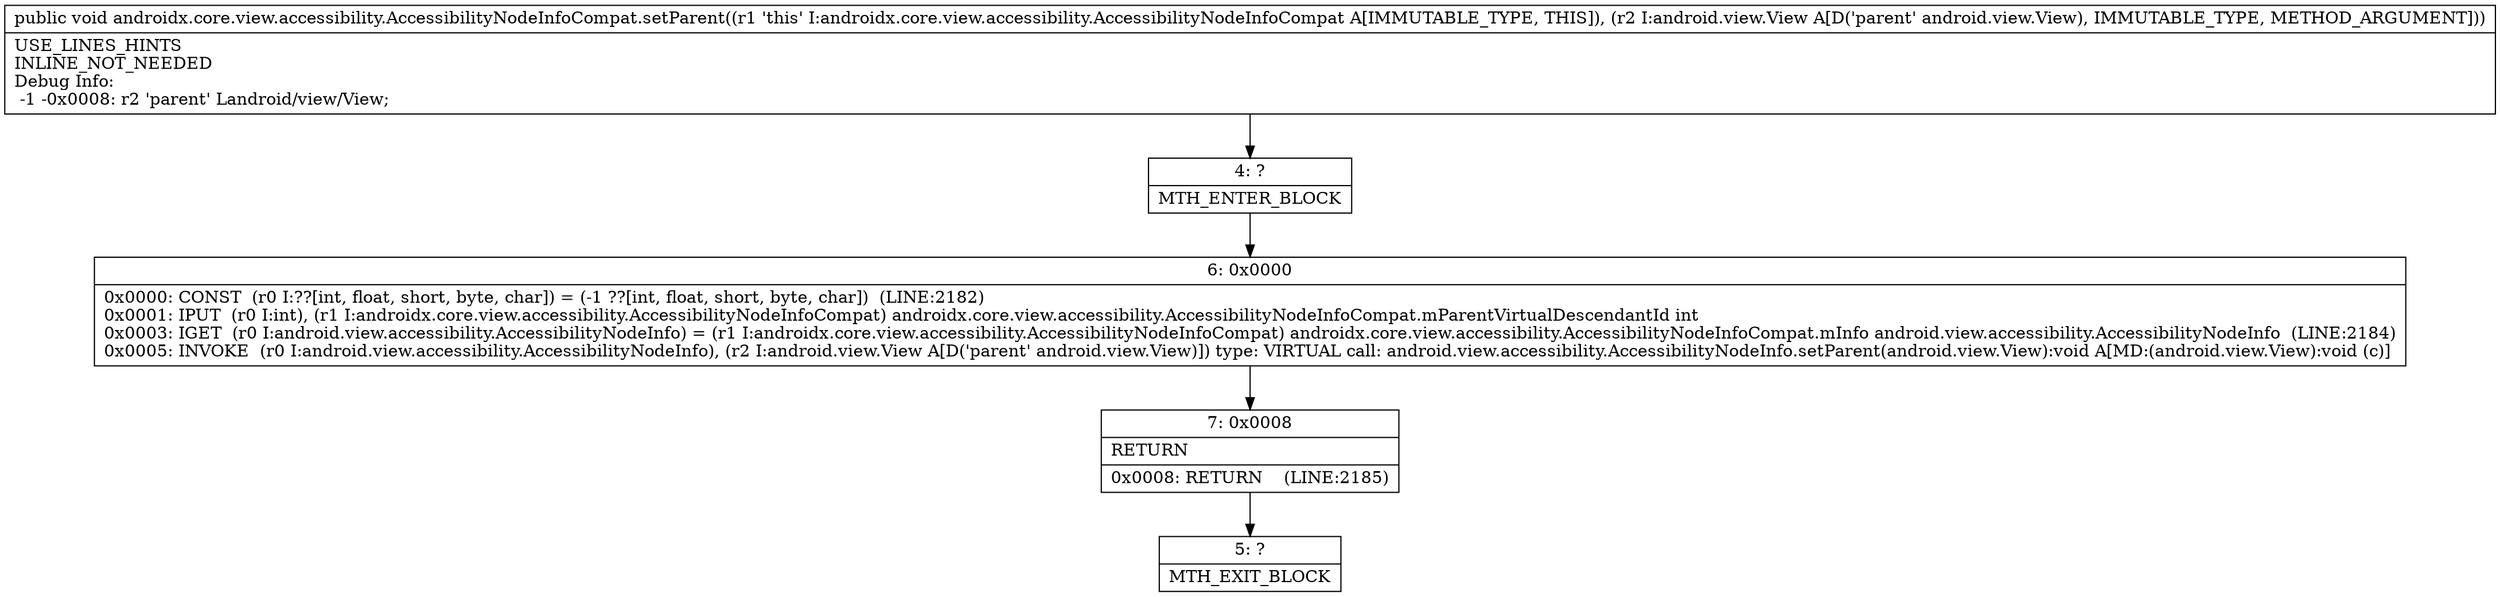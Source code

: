 digraph "CFG forandroidx.core.view.accessibility.AccessibilityNodeInfoCompat.setParent(Landroid\/view\/View;)V" {
Node_4 [shape=record,label="{4\:\ ?|MTH_ENTER_BLOCK\l}"];
Node_6 [shape=record,label="{6\:\ 0x0000|0x0000: CONST  (r0 I:??[int, float, short, byte, char]) = (\-1 ??[int, float, short, byte, char])  (LINE:2182)\l0x0001: IPUT  (r0 I:int), (r1 I:androidx.core.view.accessibility.AccessibilityNodeInfoCompat) androidx.core.view.accessibility.AccessibilityNodeInfoCompat.mParentVirtualDescendantId int \l0x0003: IGET  (r0 I:android.view.accessibility.AccessibilityNodeInfo) = (r1 I:androidx.core.view.accessibility.AccessibilityNodeInfoCompat) androidx.core.view.accessibility.AccessibilityNodeInfoCompat.mInfo android.view.accessibility.AccessibilityNodeInfo  (LINE:2184)\l0x0005: INVOKE  (r0 I:android.view.accessibility.AccessibilityNodeInfo), (r2 I:android.view.View A[D('parent' android.view.View)]) type: VIRTUAL call: android.view.accessibility.AccessibilityNodeInfo.setParent(android.view.View):void A[MD:(android.view.View):void (c)]\l}"];
Node_7 [shape=record,label="{7\:\ 0x0008|RETURN\l|0x0008: RETURN    (LINE:2185)\l}"];
Node_5 [shape=record,label="{5\:\ ?|MTH_EXIT_BLOCK\l}"];
MethodNode[shape=record,label="{public void androidx.core.view.accessibility.AccessibilityNodeInfoCompat.setParent((r1 'this' I:androidx.core.view.accessibility.AccessibilityNodeInfoCompat A[IMMUTABLE_TYPE, THIS]), (r2 I:android.view.View A[D('parent' android.view.View), IMMUTABLE_TYPE, METHOD_ARGUMENT]))  | USE_LINES_HINTS\lINLINE_NOT_NEEDED\lDebug Info:\l  \-1 \-0x0008: r2 'parent' Landroid\/view\/View;\l}"];
MethodNode -> Node_4;Node_4 -> Node_6;
Node_6 -> Node_7;
Node_7 -> Node_5;
}

